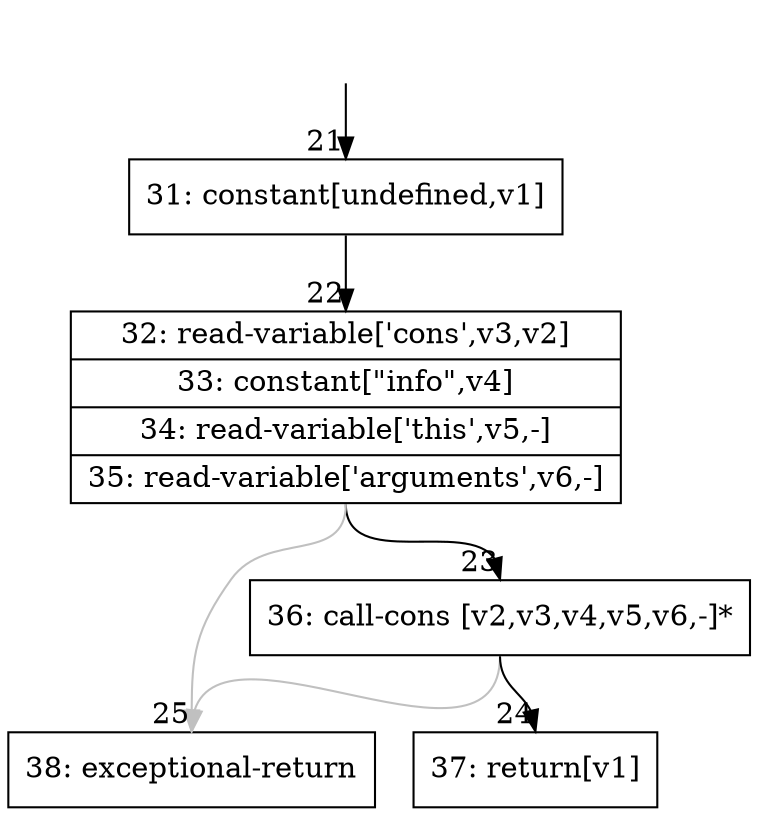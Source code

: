 digraph {
rankdir="TD"
BB_entry6[shape=none,label=""];
BB_entry6 -> BB21 [tailport=s, headport=n, headlabel="    21"]
BB21 [shape=record label="{31: constant[undefined,v1]}" ] 
BB21 -> BB22 [tailport=s, headport=n, headlabel="      22"]
BB22 [shape=record label="{32: read-variable['cons',v3,v2]|33: constant[\"info\",v4]|34: read-variable['this',v5,-]|35: read-variable['arguments',v6,-]}" ] 
BB22 -> BB23 [tailport=s, headport=n, headlabel="      23"]
BB22 -> BB25 [tailport=s, headport=n, color=gray, headlabel="      25"]
BB23 [shape=record label="{36: call-cons [v2,v3,v4,v5,v6,-]*}" ] 
BB23 -> BB24 [tailport=s, headport=n, headlabel="      24"]
BB23 -> BB25 [tailport=s, headport=n, color=gray]
BB24 [shape=record label="{37: return[v1]}" ] 
BB25 [shape=record label="{38: exceptional-return}" ] 
//#$~ 32
}
